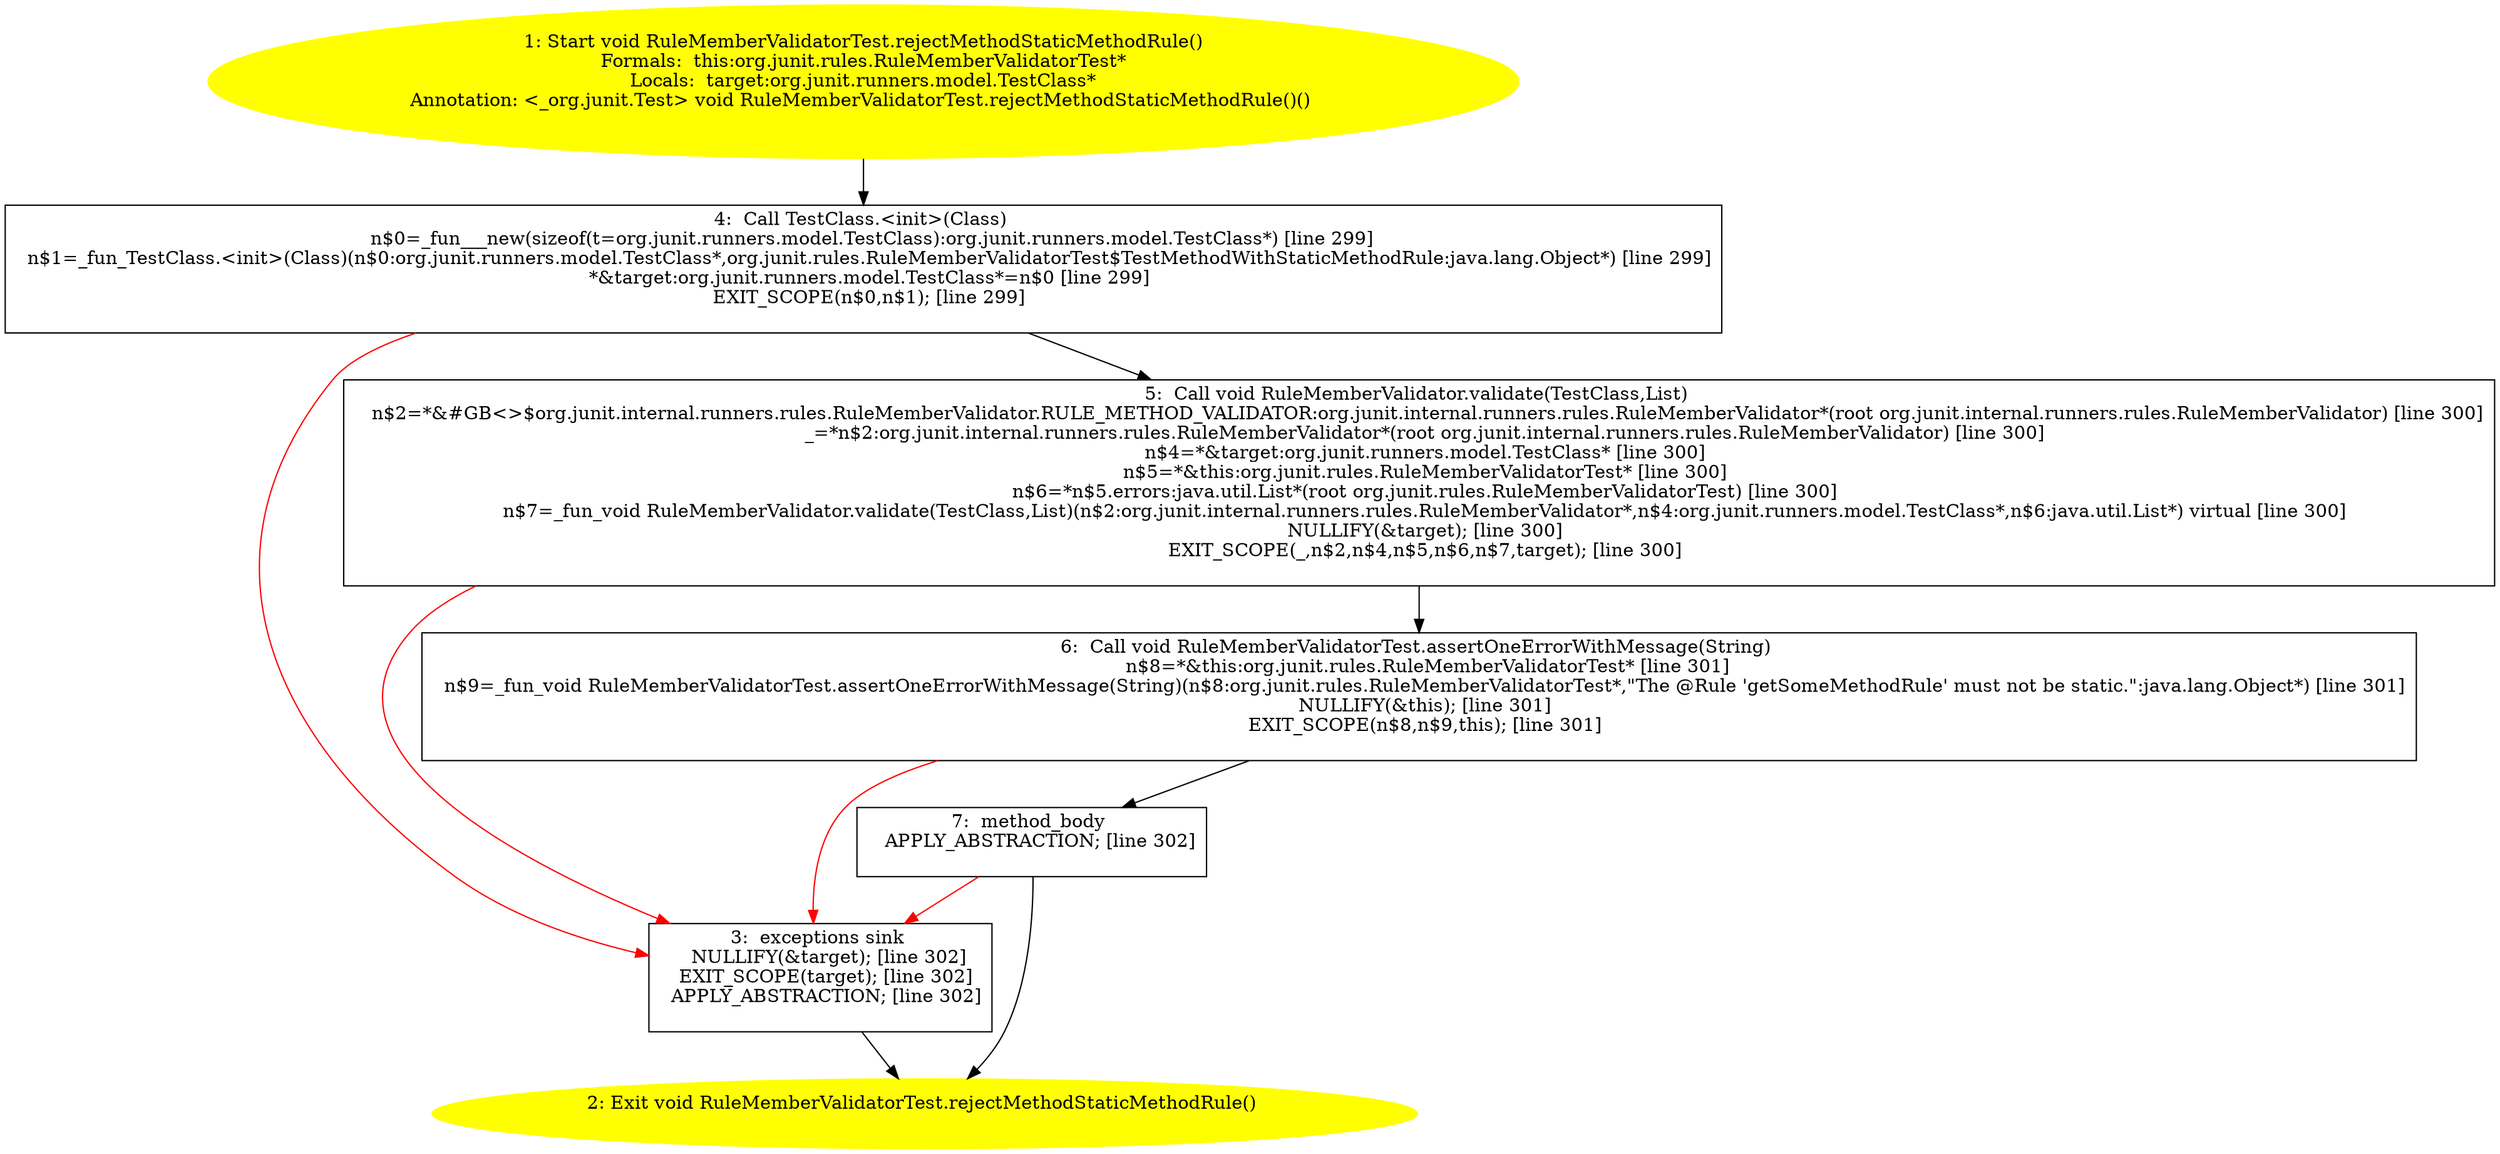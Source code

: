 /* @generated */
digraph cfg {
"org.junit.rules.RuleMemberValidatorTest.rejectMethodStaticMethodRule():void.457fa5ebb10547023a2ed7ebe1786295_1" [label="1: Start void RuleMemberValidatorTest.rejectMethodStaticMethodRule()\nFormals:  this:org.junit.rules.RuleMemberValidatorTest*\nLocals:  target:org.junit.runners.model.TestClass*\nAnnotation: <_org.junit.Test> void RuleMemberValidatorTest.rejectMethodStaticMethodRule()() \n  " color=yellow style=filled]
	

	 "org.junit.rules.RuleMemberValidatorTest.rejectMethodStaticMethodRule():void.457fa5ebb10547023a2ed7ebe1786295_1" -> "org.junit.rules.RuleMemberValidatorTest.rejectMethodStaticMethodRule():void.457fa5ebb10547023a2ed7ebe1786295_4" ;
"org.junit.rules.RuleMemberValidatorTest.rejectMethodStaticMethodRule():void.457fa5ebb10547023a2ed7ebe1786295_2" [label="2: Exit void RuleMemberValidatorTest.rejectMethodStaticMethodRule() \n  " color=yellow style=filled]
	

"org.junit.rules.RuleMemberValidatorTest.rejectMethodStaticMethodRule():void.457fa5ebb10547023a2ed7ebe1786295_3" [label="3:  exceptions sink \n   NULLIFY(&target); [line 302]\n  EXIT_SCOPE(target); [line 302]\n  APPLY_ABSTRACTION; [line 302]\n " shape="box"]
	

	 "org.junit.rules.RuleMemberValidatorTest.rejectMethodStaticMethodRule():void.457fa5ebb10547023a2ed7ebe1786295_3" -> "org.junit.rules.RuleMemberValidatorTest.rejectMethodStaticMethodRule():void.457fa5ebb10547023a2ed7ebe1786295_2" ;
"org.junit.rules.RuleMemberValidatorTest.rejectMethodStaticMethodRule():void.457fa5ebb10547023a2ed7ebe1786295_4" [label="4:  Call TestClass.<init>(Class) \n   n$0=_fun___new(sizeof(t=org.junit.runners.model.TestClass):org.junit.runners.model.TestClass*) [line 299]\n  n$1=_fun_TestClass.<init>(Class)(n$0:org.junit.runners.model.TestClass*,org.junit.rules.RuleMemberValidatorTest$TestMethodWithStaticMethodRule:java.lang.Object*) [line 299]\n  *&target:org.junit.runners.model.TestClass*=n$0 [line 299]\n  EXIT_SCOPE(n$0,n$1); [line 299]\n " shape="box"]
	

	 "org.junit.rules.RuleMemberValidatorTest.rejectMethodStaticMethodRule():void.457fa5ebb10547023a2ed7ebe1786295_4" -> "org.junit.rules.RuleMemberValidatorTest.rejectMethodStaticMethodRule():void.457fa5ebb10547023a2ed7ebe1786295_5" ;
	 "org.junit.rules.RuleMemberValidatorTest.rejectMethodStaticMethodRule():void.457fa5ebb10547023a2ed7ebe1786295_4" -> "org.junit.rules.RuleMemberValidatorTest.rejectMethodStaticMethodRule():void.457fa5ebb10547023a2ed7ebe1786295_3" [color="red" ];
"org.junit.rules.RuleMemberValidatorTest.rejectMethodStaticMethodRule():void.457fa5ebb10547023a2ed7ebe1786295_5" [label="5:  Call void RuleMemberValidator.validate(TestClass,List) \n   n$2=*&#GB<>$org.junit.internal.runners.rules.RuleMemberValidator.RULE_METHOD_VALIDATOR:org.junit.internal.runners.rules.RuleMemberValidator*(root org.junit.internal.runners.rules.RuleMemberValidator) [line 300]\n  _=*n$2:org.junit.internal.runners.rules.RuleMemberValidator*(root org.junit.internal.runners.rules.RuleMemberValidator) [line 300]\n  n$4=*&target:org.junit.runners.model.TestClass* [line 300]\n  n$5=*&this:org.junit.rules.RuleMemberValidatorTest* [line 300]\n  n$6=*n$5.errors:java.util.List*(root org.junit.rules.RuleMemberValidatorTest) [line 300]\n  n$7=_fun_void RuleMemberValidator.validate(TestClass,List)(n$2:org.junit.internal.runners.rules.RuleMemberValidator*,n$4:org.junit.runners.model.TestClass*,n$6:java.util.List*) virtual [line 300]\n  NULLIFY(&target); [line 300]\n  EXIT_SCOPE(_,n$2,n$4,n$5,n$6,n$7,target); [line 300]\n " shape="box"]
	

	 "org.junit.rules.RuleMemberValidatorTest.rejectMethodStaticMethodRule():void.457fa5ebb10547023a2ed7ebe1786295_5" -> "org.junit.rules.RuleMemberValidatorTest.rejectMethodStaticMethodRule():void.457fa5ebb10547023a2ed7ebe1786295_6" ;
	 "org.junit.rules.RuleMemberValidatorTest.rejectMethodStaticMethodRule():void.457fa5ebb10547023a2ed7ebe1786295_5" -> "org.junit.rules.RuleMemberValidatorTest.rejectMethodStaticMethodRule():void.457fa5ebb10547023a2ed7ebe1786295_3" [color="red" ];
"org.junit.rules.RuleMemberValidatorTest.rejectMethodStaticMethodRule():void.457fa5ebb10547023a2ed7ebe1786295_6" [label="6:  Call void RuleMemberValidatorTest.assertOneErrorWithMessage(String) \n   n$8=*&this:org.junit.rules.RuleMemberValidatorTest* [line 301]\n  n$9=_fun_void RuleMemberValidatorTest.assertOneErrorWithMessage(String)(n$8:org.junit.rules.RuleMemberValidatorTest*,\"The @Rule 'getSomeMethodRule' must not be static.\":java.lang.Object*) [line 301]\n  NULLIFY(&this); [line 301]\n  EXIT_SCOPE(n$8,n$9,this); [line 301]\n " shape="box"]
	

	 "org.junit.rules.RuleMemberValidatorTest.rejectMethodStaticMethodRule():void.457fa5ebb10547023a2ed7ebe1786295_6" -> "org.junit.rules.RuleMemberValidatorTest.rejectMethodStaticMethodRule():void.457fa5ebb10547023a2ed7ebe1786295_7" ;
	 "org.junit.rules.RuleMemberValidatorTest.rejectMethodStaticMethodRule():void.457fa5ebb10547023a2ed7ebe1786295_6" -> "org.junit.rules.RuleMemberValidatorTest.rejectMethodStaticMethodRule():void.457fa5ebb10547023a2ed7ebe1786295_3" [color="red" ];
"org.junit.rules.RuleMemberValidatorTest.rejectMethodStaticMethodRule():void.457fa5ebb10547023a2ed7ebe1786295_7" [label="7:  method_body \n   APPLY_ABSTRACTION; [line 302]\n " shape="box"]
	

	 "org.junit.rules.RuleMemberValidatorTest.rejectMethodStaticMethodRule():void.457fa5ebb10547023a2ed7ebe1786295_7" -> "org.junit.rules.RuleMemberValidatorTest.rejectMethodStaticMethodRule():void.457fa5ebb10547023a2ed7ebe1786295_2" ;
	 "org.junit.rules.RuleMemberValidatorTest.rejectMethodStaticMethodRule():void.457fa5ebb10547023a2ed7ebe1786295_7" -> "org.junit.rules.RuleMemberValidatorTest.rejectMethodStaticMethodRule():void.457fa5ebb10547023a2ed7ebe1786295_3" [color="red" ];
}
